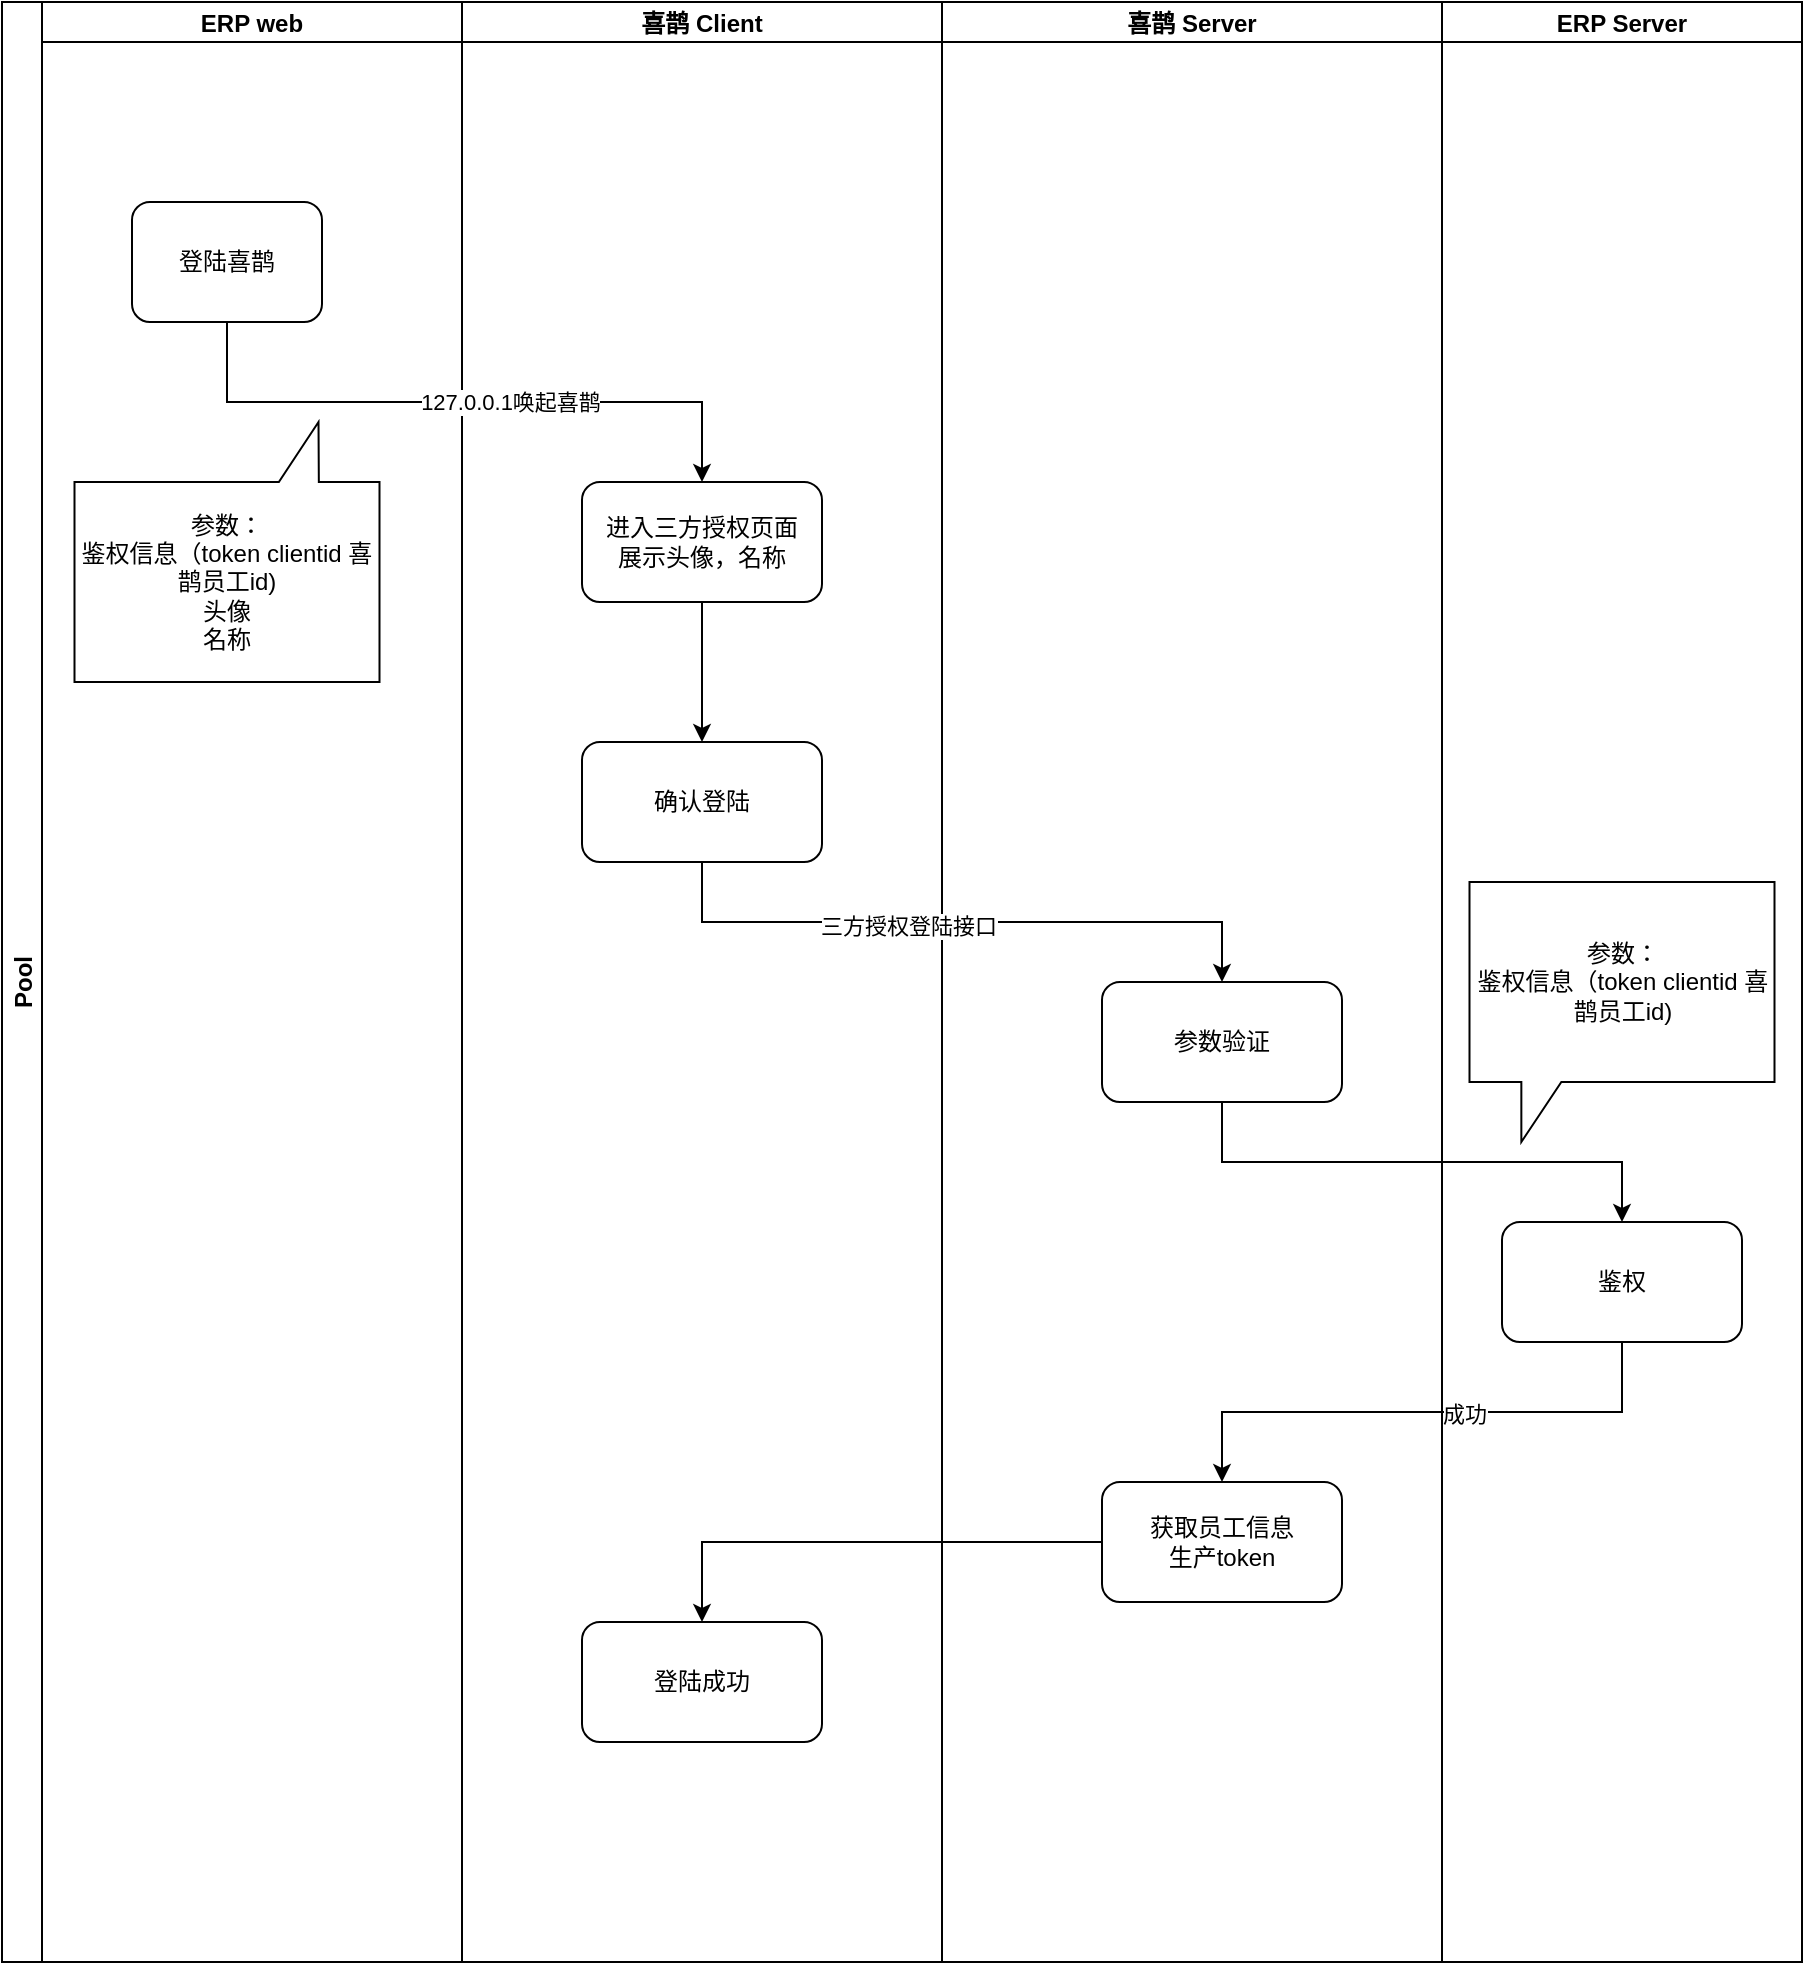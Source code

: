 <mxfile version="20.5.3" type="github">
  <diagram id="l9ATXhiv8Rob6Y_cUNgy" name="页-1">
    <mxGraphModel dx="1360" dy="781" grid="1" gridSize="10" guides="1" tooltips="1" connect="1" arrows="1" fold="1" page="1" pageScale="1" pageWidth="827" pageHeight="1169" math="0" shadow="0">
      <root>
        <mxCell id="0" />
        <mxCell id="1" parent="0" />
        <mxCell id="HTlvXJNVUlN0LkFGXIME-6" value="Pool" style="swimlane;childLayout=stackLayout;resizeParent=1;resizeParentMax=0;startSize=20;horizontal=0;horizontalStack=1;" parent="1" vertex="1">
          <mxGeometry x="40" y="30" width="900" height="980" as="geometry" />
        </mxCell>
        <mxCell id="HTlvXJNVUlN0LkFGXIME-10" value="ERP web" style="swimlane;startSize=20;" parent="HTlvXJNVUlN0LkFGXIME-6" vertex="1">
          <mxGeometry x="20" width="210" height="980" as="geometry" />
        </mxCell>
        <mxCell id="HTlvXJNVUlN0LkFGXIME-12" value="登陆喜鹊" style="rounded=1;whiteSpace=wrap;html=1;" parent="HTlvXJNVUlN0LkFGXIME-10" vertex="1">
          <mxGeometry x="45" y="100" width="95" height="60" as="geometry" />
        </mxCell>
        <mxCell id="HTlvXJNVUlN0LkFGXIME-27" value="参数：&lt;br&gt;鉴权信息（token clientid 喜鹊员工id)&lt;br&gt;头像&lt;br&gt;名称" style="shape=callout;whiteSpace=wrap;html=1;perimeter=calloutPerimeter;rotation=0;align=center;position2=0.8;base=20;size=30;position=0.67;flipV=1;" parent="HTlvXJNVUlN0LkFGXIME-10" vertex="1">
          <mxGeometry x="16.25" y="210" width="152.5" height="130" as="geometry" />
        </mxCell>
        <mxCell id="HTlvXJNVUlN0LkFGXIME-9" value="喜鹊 Client" style="swimlane;startSize=20;" parent="HTlvXJNVUlN0LkFGXIME-6" vertex="1">
          <mxGeometry x="230" width="240" height="980" as="geometry" />
        </mxCell>
        <mxCell id="HTlvXJNVUlN0LkFGXIME-29" style="edgeStyle=orthogonalEdgeStyle;rounded=0;orthogonalLoop=1;jettySize=auto;html=1;" parent="HTlvXJNVUlN0LkFGXIME-9" source="HTlvXJNVUlN0LkFGXIME-19" target="HTlvXJNVUlN0LkFGXIME-28" edge="1">
          <mxGeometry relative="1" as="geometry" />
        </mxCell>
        <mxCell id="HTlvXJNVUlN0LkFGXIME-19" value="进入三方授权页面&lt;br&gt;展示头像，名称" style="rounded=1;whiteSpace=wrap;html=1;" parent="HTlvXJNVUlN0LkFGXIME-9" vertex="1">
          <mxGeometry x="60" y="240" width="120" height="60" as="geometry" />
        </mxCell>
        <mxCell id="HTlvXJNVUlN0LkFGXIME-28" value="确认登陆" style="rounded=1;whiteSpace=wrap;html=1;" parent="HTlvXJNVUlN0LkFGXIME-9" vertex="1">
          <mxGeometry x="60" y="370" width="120" height="60" as="geometry" />
        </mxCell>
        <mxCell id="HTlvXJNVUlN0LkFGXIME-37" value="登陆成功" style="rounded=1;whiteSpace=wrap;html=1;" parent="HTlvXJNVUlN0LkFGXIME-9" vertex="1">
          <mxGeometry x="60" y="810" width="120" height="60" as="geometry" />
        </mxCell>
        <mxCell id="HTlvXJNVUlN0LkFGXIME-8" value="喜鹊 Server" style="swimlane;startSize=20;" parent="HTlvXJNVUlN0LkFGXIME-6" vertex="1">
          <mxGeometry x="470" width="250" height="980" as="geometry" />
        </mxCell>
        <mxCell id="HTlvXJNVUlN0LkFGXIME-22" value="参数验证" style="rounded=1;whiteSpace=wrap;html=1;" parent="HTlvXJNVUlN0LkFGXIME-8" vertex="1">
          <mxGeometry x="80" y="490" width="120" height="60" as="geometry" />
        </mxCell>
        <mxCell id="HTlvXJNVUlN0LkFGXIME-34" value="获取员工信息&lt;br&gt;生产token" style="rounded=1;whiteSpace=wrap;html=1;" parent="HTlvXJNVUlN0LkFGXIME-8" vertex="1">
          <mxGeometry x="80" y="740" width="120" height="60" as="geometry" />
        </mxCell>
        <mxCell id="HTlvXJNVUlN0LkFGXIME-7" value="ERP Server" style="swimlane;startSize=20;" parent="HTlvXJNVUlN0LkFGXIME-6" vertex="1">
          <mxGeometry x="720" width="180" height="980" as="geometry" />
        </mxCell>
        <mxCell id="HTlvXJNVUlN0LkFGXIME-32" value="鉴权" style="rounded=1;whiteSpace=wrap;html=1;" parent="HTlvXJNVUlN0LkFGXIME-7" vertex="1">
          <mxGeometry x="30" y="610" width="120" height="60" as="geometry" />
        </mxCell>
        <mxCell id="HTlvXJNVUlN0LkFGXIME-39" value="参数：&lt;br&gt;鉴权信息（token clientid 喜鹊员工id)" style="shape=callout;whiteSpace=wrap;html=1;perimeter=calloutPerimeter;rotation=0;align=center;position2=0.17;base=20;size=30;position=0.17;flipV=0;" parent="HTlvXJNVUlN0LkFGXIME-7" vertex="1">
          <mxGeometry x="13.75" y="440" width="152.5" height="130" as="geometry" />
        </mxCell>
        <mxCell id="HTlvXJNVUlN0LkFGXIME-20" style="edgeStyle=orthogonalEdgeStyle;rounded=0;orthogonalLoop=1;jettySize=auto;html=1;exitX=0.5;exitY=1;exitDx=0;exitDy=0;" parent="HTlvXJNVUlN0LkFGXIME-6" source="HTlvXJNVUlN0LkFGXIME-12" target="HTlvXJNVUlN0LkFGXIME-19" edge="1">
          <mxGeometry relative="1" as="geometry" />
        </mxCell>
        <mxCell id="HTlvXJNVUlN0LkFGXIME-21" value="127.0.0.1唤起喜鹊" style="edgeLabel;html=1;align=center;verticalAlign=middle;resizable=0;points=[];" parent="HTlvXJNVUlN0LkFGXIME-20" vertex="1" connectable="0">
          <mxGeometry x="0.23" y="2" relative="1" as="geometry">
            <mxPoint x="-14" y="2" as="offset" />
          </mxGeometry>
        </mxCell>
        <mxCell id="HTlvXJNVUlN0LkFGXIME-23" style="edgeStyle=orthogonalEdgeStyle;rounded=0;orthogonalLoop=1;jettySize=auto;html=1;entryX=0.5;entryY=0;entryDx=0;entryDy=0;exitX=0.5;exitY=1;exitDx=0;exitDy=0;" parent="HTlvXJNVUlN0LkFGXIME-6" source="HTlvXJNVUlN0LkFGXIME-28" target="HTlvXJNVUlN0LkFGXIME-22" edge="1">
          <mxGeometry relative="1" as="geometry" />
        </mxCell>
        <mxCell id="HTlvXJNVUlN0LkFGXIME-24" value="三方授权登陆接口" style="edgeLabel;html=1;align=center;verticalAlign=middle;resizable=0;points=[];" parent="HTlvXJNVUlN0LkFGXIME-23" vertex="1" connectable="0">
          <mxGeometry x="-0.168" y="-2" relative="1" as="geometry">
            <mxPoint as="offset" />
          </mxGeometry>
        </mxCell>
        <mxCell id="HTlvXJNVUlN0LkFGXIME-33" style="edgeStyle=orthogonalEdgeStyle;rounded=0;orthogonalLoop=1;jettySize=auto;html=1;exitX=0.5;exitY=1;exitDx=0;exitDy=0;" parent="HTlvXJNVUlN0LkFGXIME-6" source="HTlvXJNVUlN0LkFGXIME-22" target="HTlvXJNVUlN0LkFGXIME-32" edge="1">
          <mxGeometry relative="1" as="geometry" />
        </mxCell>
        <mxCell id="HTlvXJNVUlN0LkFGXIME-35" style="edgeStyle=orthogonalEdgeStyle;rounded=0;orthogonalLoop=1;jettySize=auto;html=1;entryX=0.5;entryY=0;entryDx=0;entryDy=0;exitX=0.5;exitY=1;exitDx=0;exitDy=0;" parent="HTlvXJNVUlN0LkFGXIME-6" source="HTlvXJNVUlN0LkFGXIME-32" target="HTlvXJNVUlN0LkFGXIME-34" edge="1">
          <mxGeometry relative="1" as="geometry" />
        </mxCell>
        <mxCell id="HTlvXJNVUlN0LkFGXIME-36" value="成功" style="edgeLabel;html=1;align=center;verticalAlign=middle;resizable=0;points=[];" parent="HTlvXJNVUlN0LkFGXIME-35" vertex="1" connectable="0">
          <mxGeometry x="-0.153" y="1" relative="1" as="geometry">
            <mxPoint as="offset" />
          </mxGeometry>
        </mxCell>
        <mxCell id="HTlvXJNVUlN0LkFGXIME-38" style="edgeStyle=orthogonalEdgeStyle;rounded=0;orthogonalLoop=1;jettySize=auto;html=1;" parent="HTlvXJNVUlN0LkFGXIME-6" source="HTlvXJNVUlN0LkFGXIME-34" target="HTlvXJNVUlN0LkFGXIME-37" edge="1">
          <mxGeometry relative="1" as="geometry" />
        </mxCell>
        <mxCell id="gvbPoHorT-MvjRSvkrZN-1" value="流程图" parent="0" />
        <mxCell id="gvbPoHorT-MvjRSvkrZN-39" value="连接线" parent="0" />
      </root>
    </mxGraphModel>
  </diagram>
</mxfile>
